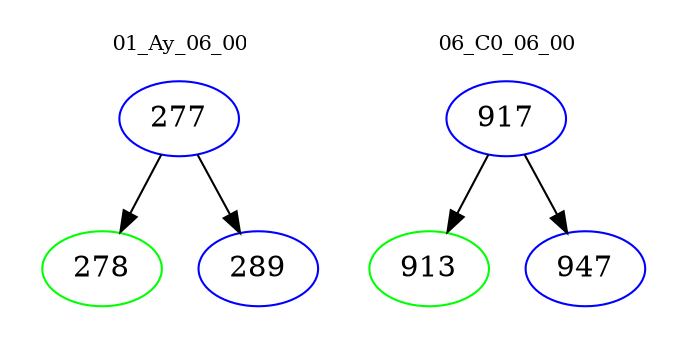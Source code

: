 digraph{
subgraph cluster_0 {
color = white
label = "01_Ay_06_00";
fontsize=10;
T0_277 [label="277", color="blue"]
T0_277 -> T0_278 [color="black"]
T0_278 [label="278", color="green"]
T0_277 -> T0_289 [color="black"]
T0_289 [label="289", color="blue"]
}
subgraph cluster_1 {
color = white
label = "06_C0_06_00";
fontsize=10;
T1_917 [label="917", color="blue"]
T1_917 -> T1_913 [color="black"]
T1_913 [label="913", color="green"]
T1_917 -> T1_947 [color="black"]
T1_947 [label="947", color="blue"]
}
}
